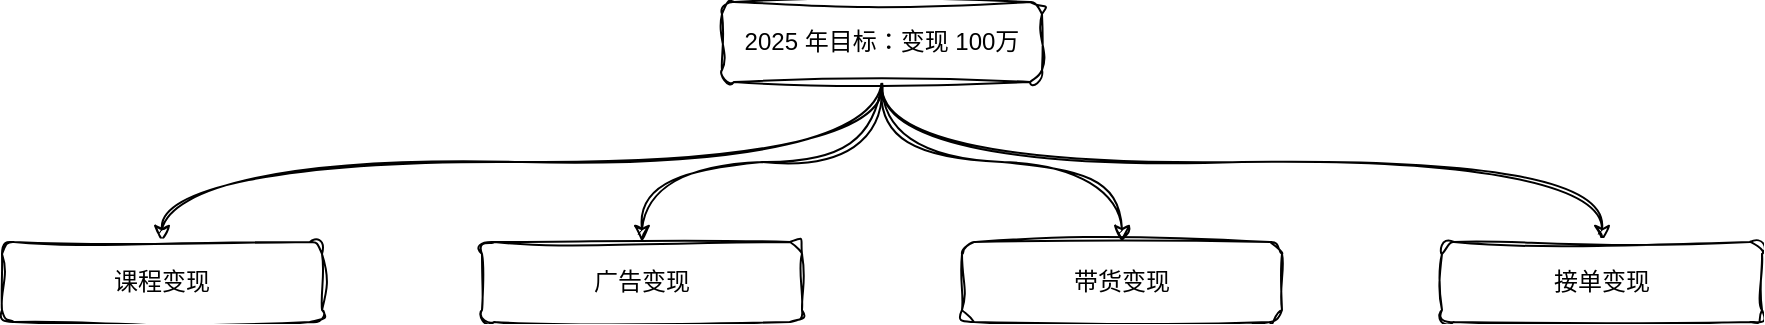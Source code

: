 <mxfile version="26.0.2">
  <diagram name="第 1 页" id="UwPCsk7tcZKnBwsrufCo">
    <mxGraphModel dx="2647" dy="519" grid="1" gridSize="10" guides="1" tooltips="1" connect="1" arrows="1" fold="1" page="1" pageScale="1" pageWidth="827" pageHeight="1169" math="0" shadow="0">
      <root>
        <mxCell id="0" />
        <mxCell id="1" parent="0" />
        <mxCell id="H55pQzMAIsQwWW3oVqWX-6" style="edgeStyle=orthogonalEdgeStyle;rounded=0;hachureGap=4;orthogonalLoop=1;jettySize=auto;html=1;fontFamily=Architects Daughter;fontSource=https%3A%2F%2Ffonts.googleapis.com%2Fcss%3Ffamily%3DArchitects%2BDaughter;curved=1;exitX=0.5;exitY=1;exitDx=0;exitDy=0;sketch=1;curveFitting=1;jiggle=2;" edge="1" parent="1" source="H55pQzMAIsQwWW3oVqWX-1" target="H55pQzMAIsQwWW3oVqWX-2">
          <mxGeometry relative="1" as="geometry" />
        </mxCell>
        <mxCell id="H55pQzMAIsQwWW3oVqWX-7" style="edgeStyle=orthogonalEdgeStyle;shape=connector;curved=1;rounded=0;sketch=1;hachureGap=4;jiggle=2;curveFitting=1;orthogonalLoop=1;jettySize=auto;html=1;entryX=0.5;entryY=0;entryDx=0;entryDy=0;strokeColor=default;align=center;verticalAlign=middle;fontFamily=Architects Daughter;fontSource=https%3A%2F%2Ffonts.googleapis.com%2Fcss%3Ffamily%3DArchitects%2BDaughter;fontSize=11;fontColor=default;labelBackgroundColor=default;endArrow=classic;" edge="1" parent="1" source="H55pQzMAIsQwWW3oVqWX-1" target="H55pQzMAIsQwWW3oVqWX-3">
          <mxGeometry relative="1" as="geometry" />
        </mxCell>
        <mxCell id="H55pQzMAIsQwWW3oVqWX-8" style="edgeStyle=orthogonalEdgeStyle;shape=connector;curved=1;rounded=0;sketch=1;hachureGap=4;jiggle=2;curveFitting=1;orthogonalLoop=1;jettySize=auto;html=1;strokeColor=default;align=center;verticalAlign=middle;fontFamily=Architects Daughter;fontSource=https%3A%2F%2Ffonts.googleapis.com%2Fcss%3Ffamily%3DArchitects%2BDaughter;fontSize=11;fontColor=default;labelBackgroundColor=default;endArrow=classic;" edge="1" parent="1" source="H55pQzMAIsQwWW3oVqWX-1" target="H55pQzMAIsQwWW3oVqWX-4">
          <mxGeometry relative="1" as="geometry" />
        </mxCell>
        <mxCell id="H55pQzMAIsQwWW3oVqWX-9" style="edgeStyle=orthogonalEdgeStyle;shape=connector;curved=1;rounded=0;sketch=1;hachureGap=4;jiggle=2;curveFitting=1;orthogonalLoop=1;jettySize=auto;html=1;strokeColor=default;align=center;verticalAlign=middle;fontFamily=Architects Daughter;fontSource=https%3A%2F%2Ffonts.googleapis.com%2Fcss%3Ffamily%3DArchitects%2BDaughter;fontSize=11;fontColor=default;labelBackgroundColor=default;endArrow=classic;exitX=0.5;exitY=1;exitDx=0;exitDy=0;" edge="1" parent="1" source="H55pQzMAIsQwWW3oVqWX-1" target="H55pQzMAIsQwWW3oVqWX-5">
          <mxGeometry relative="1" as="geometry" />
        </mxCell>
        <mxCell id="H55pQzMAIsQwWW3oVqWX-1" value="2025 年目标：变现 100万" style="rounded=1;whiteSpace=wrap;html=1;sketch=1;curveFitting=1;jiggle=2;" vertex="1" parent="1">
          <mxGeometry x="-480" y="40" width="160" height="40" as="geometry" />
        </mxCell>
        <mxCell id="H55pQzMAIsQwWW3oVqWX-2" value="课程变现" style="rounded=1;whiteSpace=wrap;html=1;sketch=1;curveFitting=1;jiggle=2;" vertex="1" parent="1">
          <mxGeometry x="-840" y="160" width="160" height="40" as="geometry" />
        </mxCell>
        <mxCell id="H55pQzMAIsQwWW3oVqWX-3" value="广告变现" style="rounded=1;whiteSpace=wrap;html=1;sketch=1;curveFitting=1;jiggle=2;" vertex="1" parent="1">
          <mxGeometry x="-600" y="160" width="160" height="40" as="geometry" />
        </mxCell>
        <mxCell id="H55pQzMAIsQwWW3oVqWX-4" value="带货变现" style="rounded=1;whiteSpace=wrap;html=1;sketch=1;curveFitting=1;jiggle=2;" vertex="1" parent="1">
          <mxGeometry x="-360" y="160" width="160" height="40" as="geometry" />
        </mxCell>
        <mxCell id="H55pQzMAIsQwWW3oVqWX-5" value="接单变现" style="rounded=1;whiteSpace=wrap;html=1;sketch=1;curveFitting=1;jiggle=2;" vertex="1" parent="1">
          <mxGeometry x="-120" y="160" width="160" height="40" as="geometry" />
        </mxCell>
      </root>
    </mxGraphModel>
  </diagram>
</mxfile>
